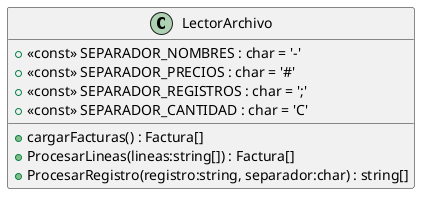@startuml
class LectorArchivo {
    + <<const>> SEPARADOR_NOMBRES : char = '-'
    + <<const>> SEPARADOR_PRECIOS : char = '#'
    + <<const>> SEPARADOR_REGISTROS : char = ';'
    + <<const>> SEPARADOR_CANTIDAD : char = 'C'
    + cargarFacturas() : Factura[]
    + ProcesarLineas(lineas:string[]) : Factura[]
    + ProcesarRegistro(registro:string, separador:char) : string[]
}
@enduml
